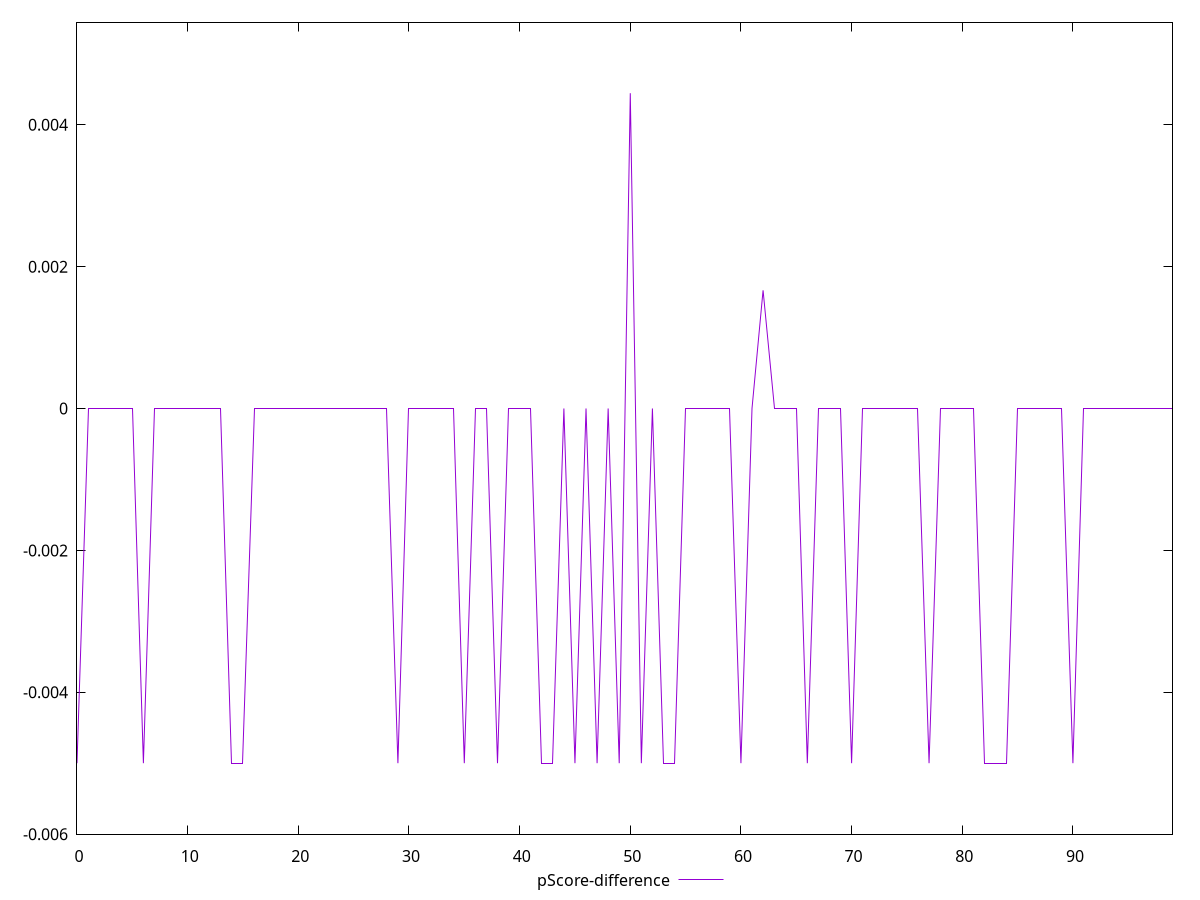 reset

$pScoreDifference <<EOF
0 -0.0050000000000000044
1 0
2 0
3 0
4 0
5 0
6 -0.0050000000000000044
7 0
8 0
9 0
10 0
11 0
12 0
13 0
14 -0.0050000000000000044
15 -0.0050000000000000044
16 0
17 0
18 0
19 0
20 0
21 0
22 0
23 0
24 0
25 0
26 0
27 0
28 0
29 -0.0050000000000000044
30 0
31 0
32 0
33 0
34 0
35 -0.0050000000000000044
36 0
37 0
38 -0.0050000000000000044
39 0
40 0
41 0
42 -0.0050000000000000044
43 -0.0050000000000000044
44 0
45 -0.0050000000000000044
46 0
47 -0.0050000000000000044
48 0
49 -0.0050000000000000044
50 0.004444444444444473
51 -0.0050000000000000044
52 0
53 -0.0050000000000000044
54 -0.0050000000000000044
55 0
56 0
57 0
58 0
59 0
60 -0.0050000000000000044
61 0
62 0.0016666666666667052
63 0
64 0
65 0
66 -0.0050000000000000044
67 0
68 0
69 0
70 -0.0050000000000000044
71 0
72 0
73 0
74 0
75 0
76 0
77 -0.0050000000000000044
78 0
79 0
80 0
81 0
82 -0.0050000000000000044
83 -0.0050000000000000044
84 -0.0050000000000000044
85 0
86 0
87 0
88 0
89 0
90 -0.0050000000000000044
91 0
92 0
93 0
94 0
95 0
96 0
97 0
98 0
99 0
EOF

set key outside below
set xrange [0:99]
set yrange [-0.0060000000000000045:0.005444444444444473]
set trange [-0.0060000000000000045:0.005444444444444473]
set terminal svg size 640, 500 enhanced background rgb 'white'
set output "reports/report_00028_2021-02-24T12-49-42.674Z/unminified-javascript/samples/card/pScore-difference/values.svg"

plot $pScoreDifference title "pScore-difference" with line

reset
